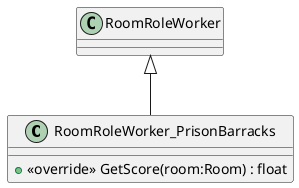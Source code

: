 @startuml
class RoomRoleWorker_PrisonBarracks {
    + <<override>> GetScore(room:Room) : float
}
RoomRoleWorker <|-- RoomRoleWorker_PrisonBarracks
@enduml
